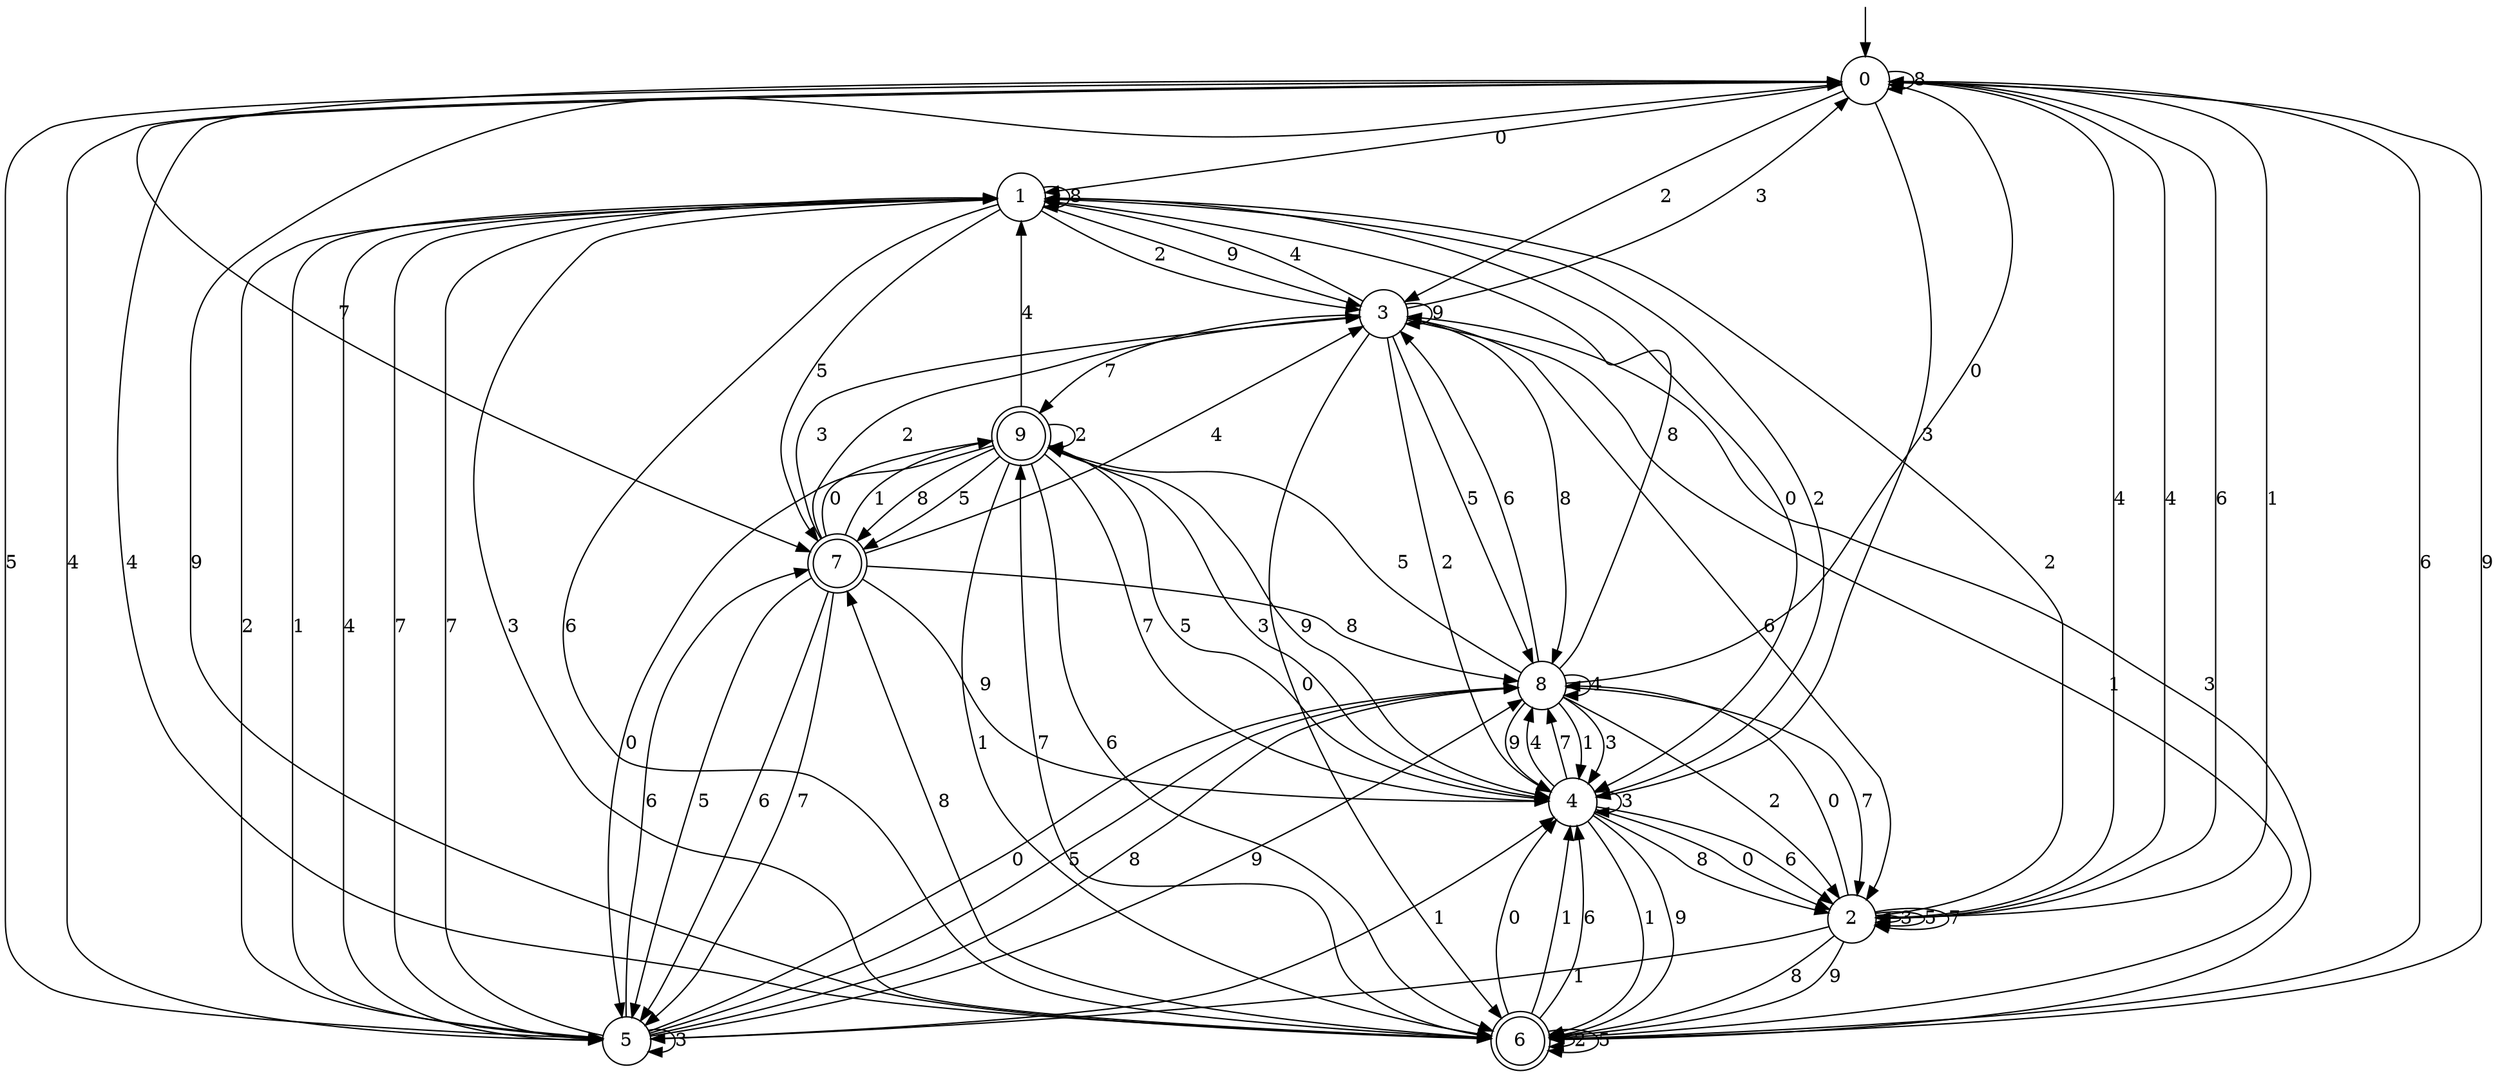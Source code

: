 digraph g {

	s0 [shape="circle" label="0"];
	s1 [shape="circle" label="1"];
	s2 [shape="circle" label="2"];
	s3 [shape="circle" label="3"];
	s4 [shape="circle" label="4"];
	s5 [shape="circle" label="5"];
	s6 [shape="doublecircle" label="6"];
	s7 [shape="doublecircle" label="7"];
	s8 [shape="circle" label="8"];
	s9 [shape="doublecircle" label="9"];
	s0 -> s1 [label="0"];
	s0 -> s2 [label="1"];
	s0 -> s3 [label="2"];
	s0 -> s4 [label="3"];
	s0 -> s2 [label="4"];
	s0 -> s5 [label="5"];
	s0 -> s6 [label="6"];
	s0 -> s7 [label="7"];
	s0 -> s0 [label="8"];
	s0 -> s6 [label="9"];
	s1 -> s4 [label="0"];
	s1 -> s5 [label="1"];
	s1 -> s3 [label="2"];
	s1 -> s6 [label="3"];
	s1 -> s5 [label="4"];
	s1 -> s7 [label="5"];
	s1 -> s6 [label="6"];
	s1 -> s5 [label="7"];
	s1 -> s1 [label="8"];
	s1 -> s3 [label="9"];
	s2 -> s8 [label="0"];
	s2 -> s5 [label="1"];
	s2 -> s1 [label="2"];
	s2 -> s2 [label="3"];
	s2 -> s0 [label="4"];
	s2 -> s2 [label="5"];
	s2 -> s0 [label="6"];
	s2 -> s2 [label="7"];
	s2 -> s6 [label="8"];
	s2 -> s6 [label="9"];
	s3 -> s6 [label="0"];
	s3 -> s6 [label="1"];
	s3 -> s4 [label="2"];
	s3 -> s0 [label="3"];
	s3 -> s1 [label="4"];
	s3 -> s8 [label="5"];
	s3 -> s2 [label="6"];
	s3 -> s9 [label="7"];
	s3 -> s8 [label="8"];
	s3 -> s3 [label="9"];
	s4 -> s2 [label="0"];
	s4 -> s6 [label="1"];
	s4 -> s1 [label="2"];
	s4 -> s4 [label="3"];
	s4 -> s8 [label="4"];
	s4 -> s9 [label="5"];
	s4 -> s2 [label="6"];
	s4 -> s8 [label="7"];
	s4 -> s2 [label="8"];
	s4 -> s6 [label="9"];
	s5 -> s8 [label="0"];
	s5 -> s4 [label="1"];
	s5 -> s1 [label="2"];
	s5 -> s5 [label="3"];
	s5 -> s0 [label="4"];
	s5 -> s8 [label="5"];
	s5 -> s7 [label="6"];
	s5 -> s1 [label="7"];
	s5 -> s8 [label="8"];
	s5 -> s8 [label="9"];
	s6 -> s4 [label="0"];
	s6 -> s4 [label="1"];
	s6 -> s6 [label="2"];
	s6 -> s3 [label="3"];
	s6 -> s0 [label="4"];
	s6 -> s6 [label="5"];
	s6 -> s4 [label="6"];
	s6 -> s9 [label="7"];
	s6 -> s7 [label="8"];
	s6 -> s0 [label="9"];
	s7 -> s9 [label="0"];
	s7 -> s9 [label="1"];
	s7 -> s3 [label="2"];
	s7 -> s3 [label="3"];
	s7 -> s3 [label="4"];
	s7 -> s5 [label="5"];
	s7 -> s5 [label="6"];
	s7 -> s5 [label="7"];
	s7 -> s8 [label="8"];
	s7 -> s4 [label="9"];
	s8 -> s0 [label="0"];
	s8 -> s4 [label="1"];
	s8 -> s2 [label="2"];
	s8 -> s4 [label="3"];
	s8 -> s8 [label="4"];
	s8 -> s9 [label="5"];
	s8 -> s3 [label="6"];
	s8 -> s2 [label="7"];
	s8 -> s1 [label="8"];
	s8 -> s4 [label="9"];
	s9 -> s5 [label="0"];
	s9 -> s6 [label="1"];
	s9 -> s9 [label="2"];
	s9 -> s4 [label="3"];
	s9 -> s1 [label="4"];
	s9 -> s7 [label="5"];
	s9 -> s6 [label="6"];
	s9 -> s4 [label="7"];
	s9 -> s7 [label="8"];
	s9 -> s4 [label="9"];

__start0 [label="" shape="none" width="0" height="0"];
__start0 -> s0;

}
